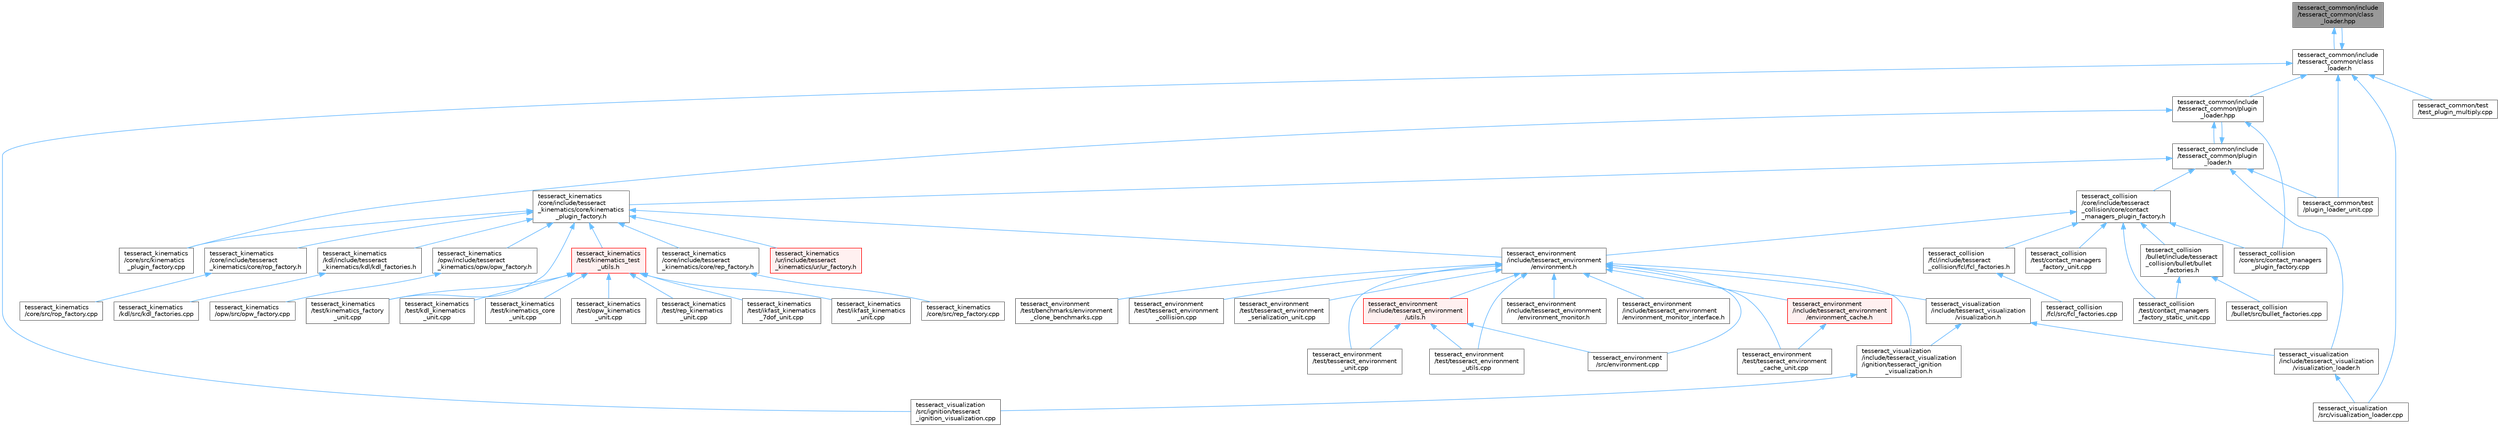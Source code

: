 digraph "tesseract_common/include/tesseract_common/class_loader.hpp"
{
 // LATEX_PDF_SIZE
  bgcolor="transparent";
  edge [fontname=Helvetica,fontsize=10,labelfontname=Helvetica,labelfontsize=10];
  node [fontname=Helvetica,fontsize=10,shape=box,height=0.2,width=0.4];
  Node1 [label="tesseract_common/include\l/tesseract_common/class\l_loader.hpp",height=0.2,width=0.4,color="gray40", fillcolor="grey60", style="filled", fontcolor="black",tooltip="Class Loader to be used throughout Tesseract for loading plugins."];
  Node1 -> Node2 [dir="back",color="steelblue1",style="solid"];
  Node2 [label="tesseract_common/include\l/tesseract_common/class\l_loader.h",height=0.2,width=0.4,color="grey40", fillcolor="white", style="filled",URL="$dd/d9f/class__loader_8h.html",tooltip="Class Loader to be used throughout Tesseract for loading plugins."];
  Node2 -> Node1 [dir="back",color="steelblue1",style="solid"];
  Node2 -> Node3 [dir="back",color="steelblue1",style="solid"];
  Node3 [label="tesseract_common/include\l/tesseract_common/plugin\l_loader.hpp",height=0.2,width=0.4,color="grey40", fillcolor="white", style="filled",URL="$d1/d2f/plugin__loader_8hpp.html",tooltip="Plugin Loader to be used throughout Tesseract for loading plugins."];
  Node3 -> Node4 [dir="back",color="steelblue1",style="solid"];
  Node4 [label="tesseract_collision\l/core/src/contact_managers\l_plugin_factory.cpp",height=0.2,width=0.4,color="grey40", fillcolor="white", style="filled",URL="$de/d9e/contact__managers__plugin__factory_8cpp.html",tooltip="Factory for loading contact managers as plugins."];
  Node3 -> Node5 [dir="back",color="steelblue1",style="solid"];
  Node5 [label="tesseract_common/include\l/tesseract_common/plugin\l_loader.h",height=0.2,width=0.4,color="grey40", fillcolor="white", style="filled",URL="$de/db6/plugin__loader_8h.html",tooltip="Plugin Loader to be used throughout Tesseract for loading plugins."];
  Node5 -> Node6 [dir="back",color="steelblue1",style="solid"];
  Node6 [label="tesseract_collision\l/core/include/tesseract\l_collision/core/contact\l_managers_plugin_factory.h",height=0.2,width=0.4,color="grey40", fillcolor="white", style="filled",URL="$da/d56/contact__managers__plugin__factory_8h.html",tooltip="Factory for loading contact managers as plugins."];
  Node6 -> Node7 [dir="back",color="steelblue1",style="solid"];
  Node7 [label="tesseract_collision\l/bullet/include/tesseract\l_collision/bullet/bullet\l_factories.h",height=0.2,width=0.4,color="grey40", fillcolor="white", style="filled",URL="$d1/dd8/bullet__factories_8h.html",tooltip="Factories for loading bullet contact managers as plugins."];
  Node7 -> Node8 [dir="back",color="steelblue1",style="solid"];
  Node8 [label="tesseract_collision\l/bullet/src/bullet_factories.cpp",height=0.2,width=0.4,color="grey40", fillcolor="white", style="filled",URL="$d4/d6e/bullet__factories_8cpp.html",tooltip=" "];
  Node7 -> Node9 [dir="back",color="steelblue1",style="solid"];
  Node9 [label="tesseract_collision\l/test/contact_managers\l_factory_static_unit.cpp",height=0.2,width=0.4,color="grey40", fillcolor="white", style="filled",URL="$d2/d0a/contact__managers__factory__static__unit_8cpp.html",tooltip=" "];
  Node6 -> Node4 [dir="back",color="steelblue1",style="solid"];
  Node6 -> Node10 [dir="back",color="steelblue1",style="solid"];
  Node10 [label="tesseract_collision\l/fcl/include/tesseract\l_collision/fcl/fcl_factories.h",height=0.2,width=0.4,color="grey40", fillcolor="white", style="filled",URL="$d6/d64/fcl__factories_8h.html",tooltip="Factories for loading fcl contact managers as plugins."];
  Node10 -> Node11 [dir="back",color="steelblue1",style="solid"];
  Node11 [label="tesseract_collision\l/fcl/src/fcl_factories.cpp",height=0.2,width=0.4,color="grey40", fillcolor="white", style="filled",URL="$d6/d74/fcl__factories_8cpp.html",tooltip="Factories for loading fcl contact managers as plugins."];
  Node6 -> Node9 [dir="back",color="steelblue1",style="solid"];
  Node6 -> Node12 [dir="back",color="steelblue1",style="solid"];
  Node12 [label="tesseract_collision\l/test/contact_managers\l_factory_unit.cpp",height=0.2,width=0.4,color="grey40", fillcolor="white", style="filled",URL="$d2/d51/contact__managers__factory__unit_8cpp.html",tooltip="Tesseract collision contact managers factory test."];
  Node6 -> Node13 [dir="back",color="steelblue1",style="solid"];
  Node13 [label="tesseract_environment\l/include/tesseract_environment\l/environment.h",height=0.2,width=0.4,color="grey40", fillcolor="white", style="filled",URL="$de/d26/environment_8h.html",tooltip=" "];
  Node13 -> Node14 [dir="back",color="steelblue1",style="solid"];
  Node14 [label="tesseract_environment\l/include/tesseract_environment\l/environment_cache.h",height=0.2,width=0.4,color="red", fillcolor="#FFF0F0", style="filled",URL="$d0/df2/environment__cache_8h.html",tooltip="A environment cache."];
  Node14 -> Node16 [dir="back",color="steelblue1",style="solid"];
  Node16 [label="tesseract_environment\l/test/tesseract_environment\l_cache_unit.cpp",height=0.2,width=0.4,color="grey40", fillcolor="white", style="filled",URL="$d4/d61/tesseract__environment__cache__unit_8cpp.html",tooltip=" "];
  Node13 -> Node17 [dir="back",color="steelblue1",style="solid"];
  Node17 [label="tesseract_environment\l/include/tesseract_environment\l/environment_monitor.h",height=0.2,width=0.4,color="grey40", fillcolor="white", style="filled",URL="$d4/d7d/environment__monitor_8h.html",tooltip="Tesseract Environment Monitor Interface Class."];
  Node13 -> Node18 [dir="back",color="steelblue1",style="solid"];
  Node18 [label="tesseract_environment\l/include/tesseract_environment\l/environment_monitor_interface.h",height=0.2,width=0.4,color="grey40", fillcolor="white", style="filled",URL="$d1/d4a/environment__monitor__interface_8h.html",tooltip="This is a utility class for applying changes to multiple tesseract environment monitors."];
  Node13 -> Node19 [dir="back",color="steelblue1",style="solid"];
  Node19 [label="tesseract_environment\l/include/tesseract_environment\l/utils.h",height=0.2,width=0.4,color="red", fillcolor="#FFF0F0", style="filled",URL="$d9/d71/tesseract__environment_2include_2tesseract__environment_2utils_8h.html",tooltip="Tesseract Environment Utility Functions."];
  Node19 -> Node20 [dir="back",color="steelblue1",style="solid"];
  Node20 [label="tesseract_environment\l/src/environment.cpp",height=0.2,width=0.4,color="grey40", fillcolor="white", style="filled",URL="$dc/d82/environment_8cpp.html",tooltip="Tesseract environment interface implementation."];
  Node19 -> Node22 [dir="back",color="steelblue1",style="solid"];
  Node22 [label="tesseract_environment\l/test/tesseract_environment\l_unit.cpp",height=0.2,width=0.4,color="grey40", fillcolor="white", style="filled",URL="$d0/d5b/tesseract__environment__unit_8cpp.html",tooltip=" "];
  Node19 -> Node23 [dir="back",color="steelblue1",style="solid"];
  Node23 [label="tesseract_environment\l/test/tesseract_environment\l_utils.cpp",height=0.2,width=0.4,color="grey40", fillcolor="white", style="filled",URL="$df/d00/tesseract__environment__utils_8cpp.html",tooltip=" "];
  Node13 -> Node20 [dir="back",color="steelblue1",style="solid"];
  Node13 -> Node24 [dir="back",color="steelblue1",style="solid"];
  Node24 [label="tesseract_environment\l/test/benchmarks/environment\l_clone_benchmarks.cpp",height=0.2,width=0.4,color="grey40", fillcolor="white", style="filled",URL="$de/d87/environment__clone__benchmarks_8cpp.html",tooltip=" "];
  Node13 -> Node16 [dir="back",color="steelblue1",style="solid"];
  Node13 -> Node25 [dir="back",color="steelblue1",style="solid"];
  Node25 [label="tesseract_environment\l/test/tesseract_environment\l_collision.cpp",height=0.2,width=0.4,color="grey40", fillcolor="white", style="filled",URL="$d8/da4/tesseract__environment__collision_8cpp.html",tooltip=" "];
  Node13 -> Node26 [dir="back",color="steelblue1",style="solid"];
  Node26 [label="tesseract_environment\l/test/tesseract_environment\l_serialization_unit.cpp",height=0.2,width=0.4,color="grey40", fillcolor="white", style="filled",URL="$d9/de5/tesseract__environment__serialization__unit_8cpp.html",tooltip=" "];
  Node13 -> Node22 [dir="back",color="steelblue1",style="solid"];
  Node13 -> Node23 [dir="back",color="steelblue1",style="solid"];
  Node13 -> Node27 [dir="back",color="steelblue1",style="solid"];
  Node27 [label="tesseract_visualization\l/include/tesseract_visualization\l/ignition/tesseract_ignition\l_visualization.h",height=0.2,width=0.4,color="grey40", fillcolor="white", style="filled",URL="$d0/de9/tesseract__ignition__visualization_8h.html",tooltip=" "];
  Node27 -> Node28 [dir="back",color="steelblue1",style="solid"];
  Node28 [label="tesseract_visualization\l/src/ignition/tesseract\l_ignition_visualization.cpp",height=0.2,width=0.4,color="grey40", fillcolor="white", style="filled",URL="$d6/dbe/tesseract__ignition__visualization_8cpp.html",tooltip=" "];
  Node13 -> Node29 [dir="back",color="steelblue1",style="solid"];
  Node29 [label="tesseract_visualization\l/include/tesseract_visualization\l/visualization.h",height=0.2,width=0.4,color="grey40", fillcolor="white", style="filled",URL="$d2/d02/visualization_8h.html",tooltip="Visualization Class."];
  Node29 -> Node27 [dir="back",color="steelblue1",style="solid"];
  Node29 -> Node30 [dir="back",color="steelblue1",style="solid"];
  Node30 [label="tesseract_visualization\l/include/tesseract_visualization\l/visualization_loader.h",height=0.2,width=0.4,color="grey40", fillcolor="white", style="filled",URL="$da/d93/visualization__loader_8h.html",tooltip="Visualization Loader."];
  Node30 -> Node31 [dir="back",color="steelblue1",style="solid"];
  Node31 [label="tesseract_visualization\l/src/visualization_loader.cpp",height=0.2,width=0.4,color="grey40", fillcolor="white", style="filled",URL="$d3/da9/visualization__loader_8cpp.html",tooltip=" "];
  Node5 -> Node3 [dir="back",color="steelblue1",style="solid"];
  Node5 -> Node32 [dir="back",color="steelblue1",style="solid"];
  Node32 [label="tesseract_common/test\l/plugin_loader_unit.cpp",height=0.2,width=0.4,color="grey40", fillcolor="white", style="filled",URL="$da/dd2/plugin__loader__unit_8cpp.html",tooltip=" "];
  Node5 -> Node33 [dir="back",color="steelblue1",style="solid"];
  Node33 [label="tesseract_kinematics\l/core/include/tesseract\l_kinematics/core/kinematics\l_plugin_factory.h",height=0.2,width=0.4,color="grey40", fillcolor="white", style="filled",URL="$d0/d3c/kinematics__plugin__factory_8h.html",tooltip="Kinematics Plugin Factory."];
  Node33 -> Node13 [dir="back",color="steelblue1",style="solid"];
  Node33 -> Node34 [dir="back",color="steelblue1",style="solid"];
  Node34 [label="tesseract_kinematics\l/core/include/tesseract\l_kinematics/core/rep_factory.h",height=0.2,width=0.4,color="grey40", fillcolor="white", style="filled",URL="$d4/d83/rep__factory_8h.html",tooltip="Robot with External Positioner Inverse kinematics Factory."];
  Node34 -> Node35 [dir="back",color="steelblue1",style="solid"];
  Node35 [label="tesseract_kinematics\l/core/src/rep_factory.cpp",height=0.2,width=0.4,color="grey40", fillcolor="white", style="filled",URL="$d5/d5b/rep__factory_8cpp.html",tooltip=" "];
  Node33 -> Node36 [dir="back",color="steelblue1",style="solid"];
  Node36 [label="tesseract_kinematics\l/core/include/tesseract\l_kinematics/core/rop_factory.h",height=0.2,width=0.4,color="grey40", fillcolor="white", style="filled",URL="$d6/d68/rop__factory_8h.html",tooltip="Robot on Positioner Inverse kinematics factory."];
  Node36 -> Node37 [dir="back",color="steelblue1",style="solid"];
  Node37 [label="tesseract_kinematics\l/core/src/rop_factory.cpp",height=0.2,width=0.4,color="grey40", fillcolor="white", style="filled",URL="$dc/dd0/rop__factory_8cpp.html",tooltip="Robot on Positioner Inverse kinematics factory."];
  Node33 -> Node38 [dir="back",color="steelblue1",style="solid"];
  Node38 [label="tesseract_kinematics\l/core/src/kinematics\l_plugin_factory.cpp",height=0.2,width=0.4,color="grey40", fillcolor="white", style="filled",URL="$d6/d3d/kinematics__plugin__factory_8cpp.html",tooltip=" "];
  Node33 -> Node39 [dir="back",color="steelblue1",style="solid"];
  Node39 [label="tesseract_kinematics\l/kdl/include/tesseract\l_kinematics/kdl/kdl_factories.h",height=0.2,width=0.4,color="grey40", fillcolor="white", style="filled",URL="$da/d3e/kdl__factories_8h.html",tooltip="Tesseract KDL Factories."];
  Node39 -> Node40 [dir="back",color="steelblue1",style="solid"];
  Node40 [label="tesseract_kinematics\l/kdl/src/kdl_factories.cpp",height=0.2,width=0.4,color="grey40", fillcolor="white", style="filled",URL="$d7/d99/kdl__factories_8cpp.html",tooltip=" "];
  Node33 -> Node41 [dir="back",color="steelblue1",style="solid"];
  Node41 [label="tesseract_kinematics\l/opw/include/tesseract\l_kinematics/opw/opw_factory.h",height=0.2,width=0.4,color="grey40", fillcolor="white", style="filled",URL="$de/dff/opw__factory_8h.html",tooltip="Tesseract OPW Inverse kinematics Factory."];
  Node41 -> Node42 [dir="back",color="steelblue1",style="solid"];
  Node42 [label="tesseract_kinematics\l/opw/src/opw_factory.cpp",height=0.2,width=0.4,color="grey40", fillcolor="white", style="filled",URL="$d1/de8/opw__factory_8cpp.html",tooltip=" "];
  Node33 -> Node43 [dir="back",color="steelblue1",style="solid"];
  Node43 [label="tesseract_kinematics\l/test/kinematics_factory\l_unit.cpp",height=0.2,width=0.4,color="grey40", fillcolor="white", style="filled",URL="$d7/d1d/kinematics__factory__unit_8cpp.html",tooltip="Tesseract kinematics factory test."];
  Node33 -> Node44 [dir="back",color="steelblue1",style="solid"];
  Node44 [label="tesseract_kinematics\l/test/kinematics_test\l_utils.h",height=0.2,width=0.4,color="red", fillcolor="#FFF0F0", style="filled",URL="$d7/dcb/kinematics__test__utils_8h.html",tooltip=" "];
  Node44 -> Node45 [dir="back",color="steelblue1",style="solid"];
  Node45 [label="tesseract_kinematics\l/test/ikfast_kinematics\l_7dof_unit.cpp",height=0.2,width=0.4,color="grey40", fillcolor="white", style="filled",URL="$d8/db1/ikfast__kinematics__7dof__unit_8cpp.html",tooltip=" "];
  Node44 -> Node46 [dir="back",color="steelblue1",style="solid"];
  Node46 [label="tesseract_kinematics\l/test/ikfast_kinematics\l_unit.cpp",height=0.2,width=0.4,color="grey40", fillcolor="white", style="filled",URL="$d6/dd6/ikfast__kinematics__unit_8cpp.html",tooltip=" "];
  Node44 -> Node47 [dir="back",color="steelblue1",style="solid"];
  Node47 [label="tesseract_kinematics\l/test/kdl_kinematics\l_unit.cpp",height=0.2,width=0.4,color="grey40", fillcolor="white", style="filled",URL="$da/d94/kdl__kinematics__unit_8cpp.html",tooltip=" "];
  Node44 -> Node48 [dir="back",color="steelblue1",style="solid"];
  Node48 [label="tesseract_kinematics\l/test/kinematics_core\l_unit.cpp",height=0.2,width=0.4,color="grey40", fillcolor="white", style="filled",URL="$d4/d0f/kinematics__core__unit_8cpp.html",tooltip=" "];
  Node44 -> Node43 [dir="back",color="steelblue1",style="solid"];
  Node44 -> Node49 [dir="back",color="steelblue1",style="solid"];
  Node49 [label="tesseract_kinematics\l/test/opw_kinematics\l_unit.cpp",height=0.2,width=0.4,color="grey40", fillcolor="white", style="filled",URL="$d6/d2e/opw__kinematics__unit_8cpp.html",tooltip="Tesseract opw kinematics test."];
  Node44 -> Node50 [dir="back",color="steelblue1",style="solid"];
  Node50 [label="tesseract_kinematics\l/test/rep_kinematics\l_unit.cpp",height=0.2,width=0.4,color="grey40", fillcolor="white", style="filled",URL="$d9/dee/rep__kinematics__unit_8cpp.html",tooltip=" "];
  Node33 -> Node53 [dir="back",color="steelblue1",style="solid"];
  Node53 [label="tesseract_kinematics\l/ur/include/tesseract\l_kinematics/ur/ur_factory.h",height=0.2,width=0.4,color="red", fillcolor="#FFF0F0", style="filled",URL="$d7/dbe/ur__factory_8h.html",tooltip="Tesseract UR Inverse kinematics Factory."];
  Node5 -> Node30 [dir="back",color="steelblue1",style="solid"];
  Node3 -> Node38 [dir="back",color="steelblue1",style="solid"];
  Node2 -> Node32 [dir="back",color="steelblue1",style="solid"];
  Node2 -> Node55 [dir="back",color="steelblue1",style="solid"];
  Node55 [label="tesseract_common/test\l/test_plugin_multiply.cpp",height=0.2,width=0.4,color="grey40", fillcolor="white", style="filled",URL="$d6/d3b/test__plugin__multiply_8cpp.html",tooltip="Plugin Test plugin class."];
  Node2 -> Node28 [dir="back",color="steelblue1",style="solid"];
  Node2 -> Node31 [dir="back",color="steelblue1",style="solid"];
}
